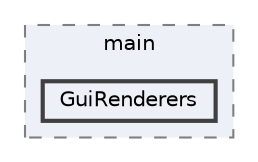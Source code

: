 digraph "E:/Project/Networking Projects/NS3-GUI/src/main/GuiRenderers"
{
 // LATEX_PDF_SIZE
  bgcolor="transparent";
  edge [fontname=Helvetica,fontsize=10,labelfontname=Helvetica,labelfontsize=10];
  node [fontname=Helvetica,fontsize=10,shape=box,height=0.2,width=0.4];
  compound=true
  subgraph clusterdir_35171579173b78a988e056be08039195 {
    graph [ bgcolor="#edf0f7", pencolor="grey50", label="main", fontname=Helvetica,fontsize=10 style="filled,dashed", URL="dir_35171579173b78a988e056be08039195.html",tooltip=""]
  dir_967fa059fb15a90342c51654d3f8b5b7 [label="GuiRenderers", fillcolor="#edf0f7", color="grey25", style="filled,bold", URL="dir_967fa059fb15a90342c51654d3f8b5b7.html",tooltip=""];
  }
}
